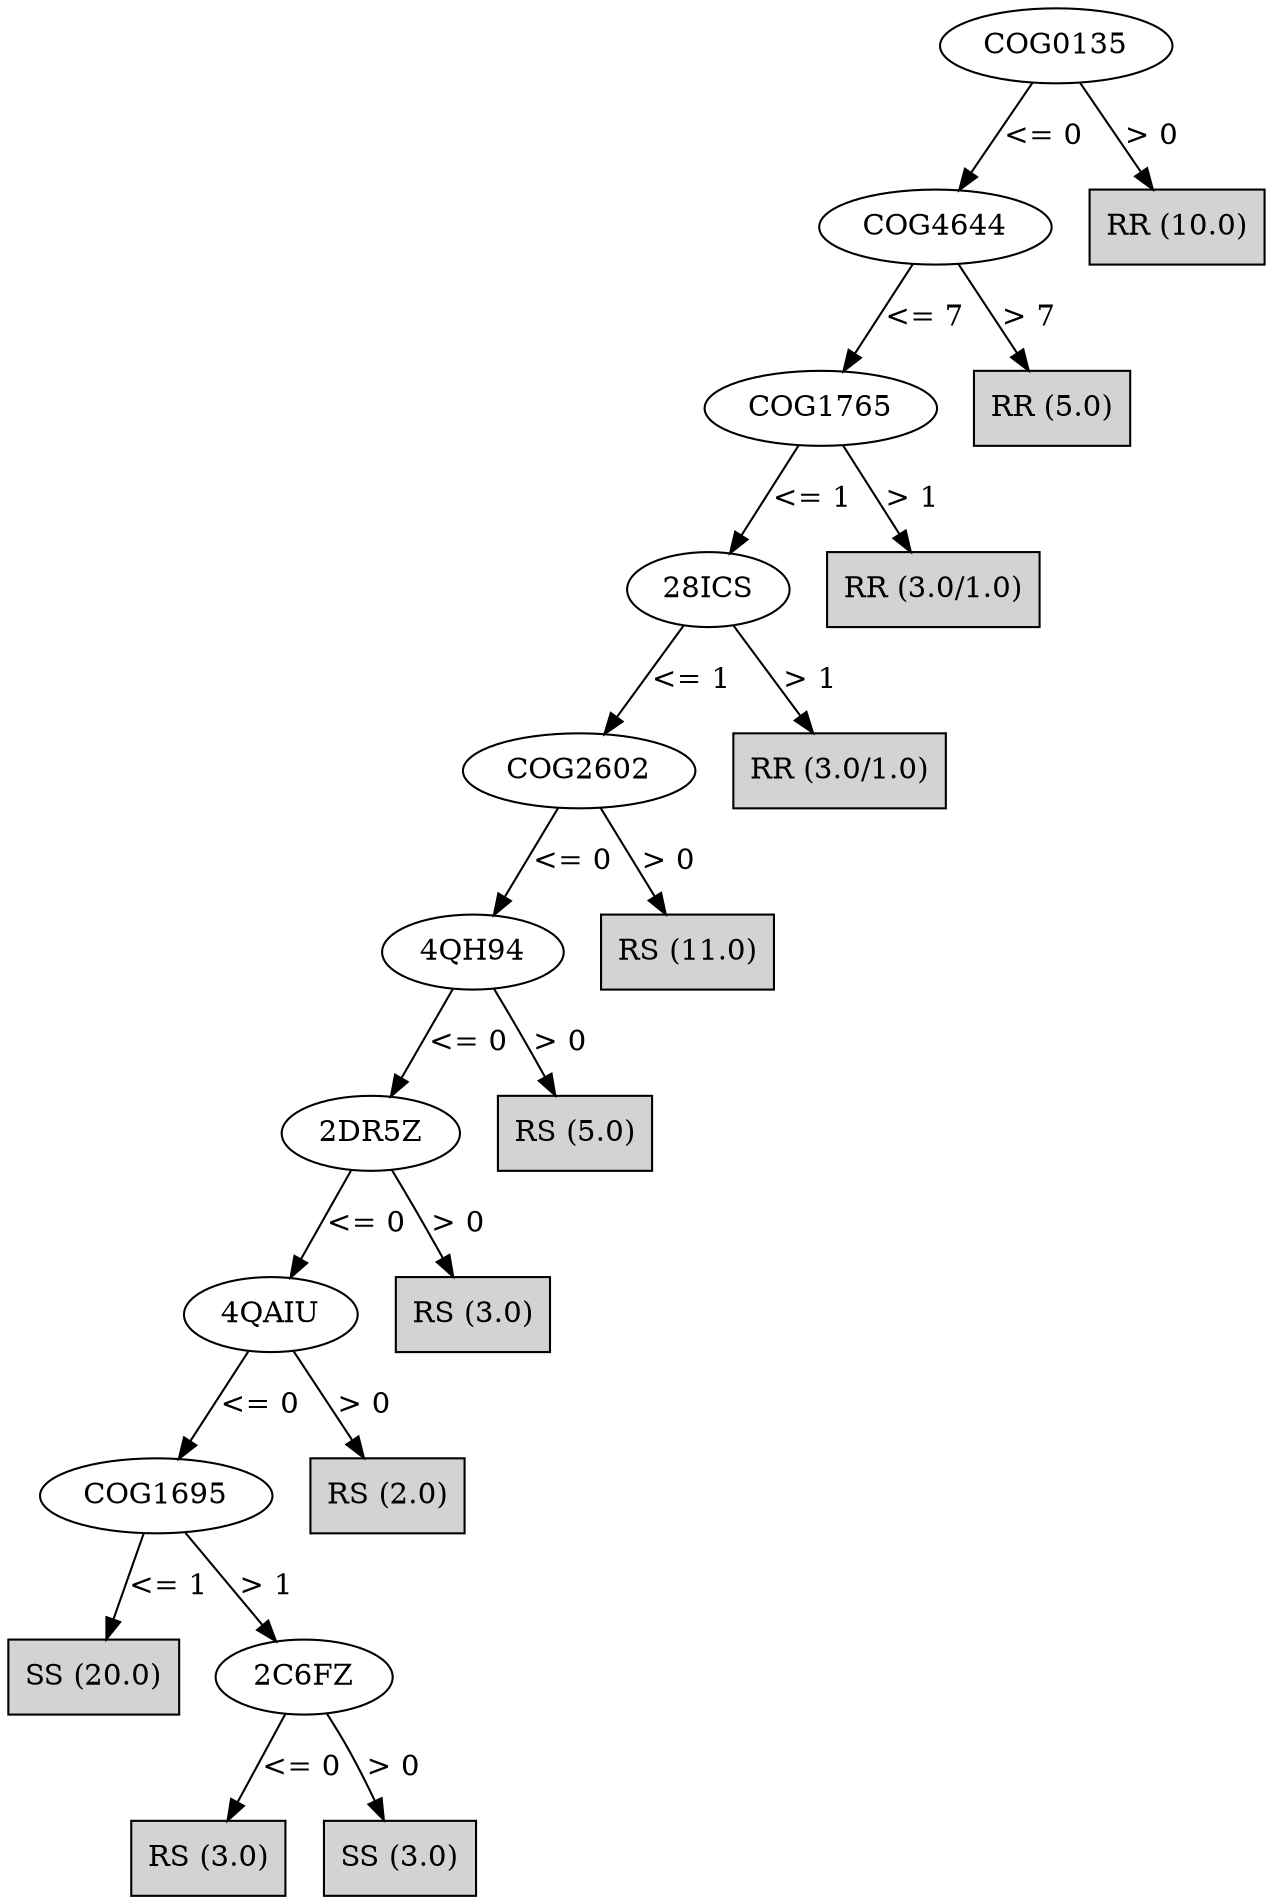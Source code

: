 digraph J48Tree {
N0 [label="COG0135" ]
N0->N1 [label="<= 0"]
N1 [label="COG4644" ]
N1->N2 [label="<= 7"]
N2 [label="COG1765" ]
N2->N3 [label="<= 1"]
N3 [label="28ICS" ]
N3->N4 [label="<= 1"]
N4 [label="COG2602" ]
N4->N5 [label="<= 0"]
N5 [label="4QH94" ]
N5->N6 [label="<= 0"]
N6 [label="2DR5Z" ]
N6->N7 [label="<= 0"]
N7 [label="4QAIU" ]
N7->N8 [label="<= 0"]
N8 [label="COG1695" ]
N8->N9 [label="<= 1"]
N9 [label="SS (20.0)" shape=box style=filled ]
N8->N10 [label="> 1"]
N10 [label="2C6FZ" ]
N10->N11 [label="<= 0"]
N11 [label="RS (3.0)" shape=box style=filled ]
N10->N12 [label="> 0"]
N12 [label="SS (3.0)" shape=box style=filled ]
N7->N13 [label="> 0"]
N13 [label="RS (2.0)" shape=box style=filled ]
N6->N14 [label="> 0"]
N14 [label="RS (3.0)" shape=box style=filled ]
N5->N15 [label="> 0"]
N15 [label="RS (5.0)" shape=box style=filled ]
N4->N16 [label="> 0"]
N16 [label="RS (11.0)" shape=box style=filled ]
N3->N17 [label="> 1"]
N17 [label="RR (3.0/1.0)" shape=box style=filled ]
N2->N18 [label="> 1"]
N18 [label="RR (3.0/1.0)" shape=box style=filled ]
N1->N19 [label="> 7"]
N19 [label="RR (5.0)" shape=box style=filled ]
N0->N20 [label="> 0"]
N20 [label="RR (10.0)" shape=box style=filled ]
}

